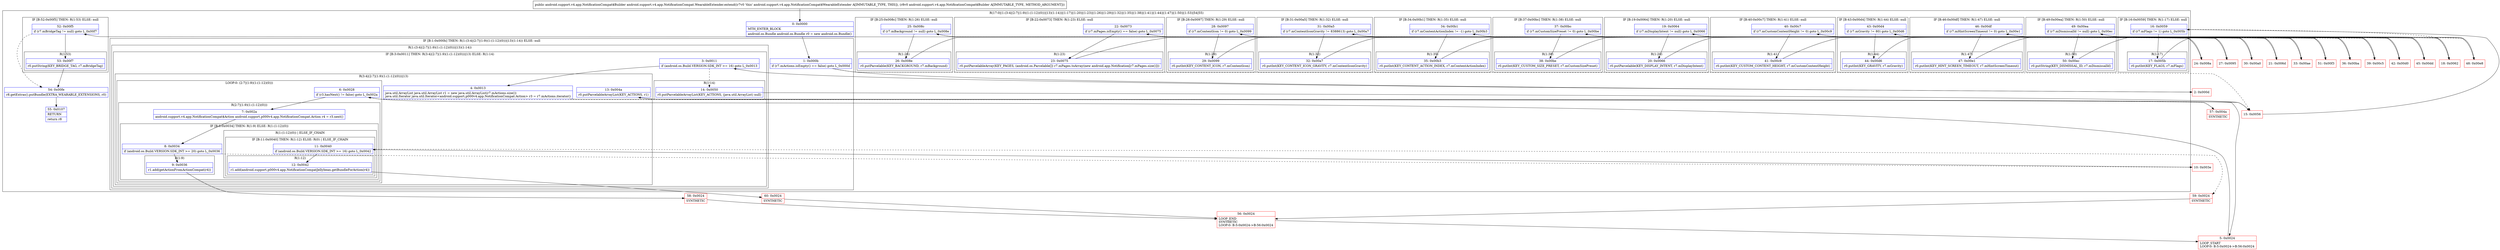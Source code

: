 digraph "CFG forandroid.support.v4.app.NotificationCompat.WearableExtender.extend(Landroid\/support\/v4\/app\/NotificationCompat$Builder;)Landroid\/support\/v4\/app\/NotificationCompat$Builder;" {
subgraph cluster_Region_1213698035 {
label = "R(17:0|(1:(3:4|(2:7|(1:9)(1:(1:12)(0)))|13)(1:14))|(1:17)|(1:20)|(1:23)|(1:26)|(1:29)|(1:32)|(1:35)|(1:38)|(1:41)|(1:44)|(1:47)|(1:50)|(1:53)|54|55)";
node [shape=record,color=blue];
Node_0 [shape=record,label="{0\:\ 0x0000|MTH_ENTER_BLOCK\l|android.os.Bundle android.os.Bundle r0 = new android.os.Bundle()\l}"];
subgraph cluster_IfRegion_558847292 {
label = "IF [B:1:0x000b] THEN: R(1:(3:4|(2:7|(1:9)(1:(1:12)(0)))|13)(1:14)) ELSE: null";
node [shape=record,color=blue];
Node_1 [shape=record,label="{1\:\ 0x000b|if (r7.mActions.isEmpty() == false) goto L_0x000d\l}"];
subgraph cluster_Region_1457381284 {
label = "R(1:(3:4|(2:7|(1:9)(1:(1:12)(0)))|13)(1:14))";
node [shape=record,color=blue];
subgraph cluster_IfRegion_1854552548 {
label = "IF [B:3:0x0011] THEN: R(3:4|(2:7|(1:9)(1:(1:12)(0)))|13) ELSE: R(1:14)";
node [shape=record,color=blue];
Node_3 [shape=record,label="{3\:\ 0x0011|if (android.os.Build.VERSION.SDK_INT \>= 16) goto L_0x0013\l}"];
subgraph cluster_Region_568077564 {
label = "R(3:4|(2:7|(1:9)(1:(1:12)(0)))|13)";
node [shape=record,color=blue];
Node_4 [shape=record,label="{4\:\ 0x0013|java.util.ArrayList java.util.ArrayList r1 = new java.util.ArrayList(r7.mActions.size())\ljava.util.Iterator java.util.Iterator\<android.support.p000v4.app.NotificationCompat.Action\> r3 = r7.mActions.iterator()\l}"];
subgraph cluster_LoopRegion_1110741360 {
label = "LOOP:0: (2:7|(1:9)(1:(1:12)(0)))";
node [shape=record,color=blue];
Node_6 [shape=record,label="{6\:\ 0x0028|if (r3.hasNext() != false) goto L_0x002a\l}"];
subgraph cluster_Region_1532480820 {
label = "R(2:7|(1:9)(1:(1:12)(0)))";
node [shape=record,color=blue];
Node_7 [shape=record,label="{7\:\ 0x002a|android.support.v4.app.NotificationCompat$Action android.support.p000v4.app.NotificationCompat.Action r4 = r3.next()\l}"];
subgraph cluster_IfRegion_389579304 {
label = "IF [B:8:0x0034] THEN: R(1:9) ELSE: R(1:(1:12)(0))";
node [shape=record,color=blue];
Node_8 [shape=record,label="{8\:\ 0x0034|if (android.os.Build.VERSION.SDK_INT \>= 20) goto L_0x0036\l}"];
subgraph cluster_Region_93342897 {
label = "R(1:9)";
node [shape=record,color=blue];
Node_9 [shape=record,label="{9\:\ 0x0036|r1.add(getActionFromActionCompat(r4))\l}"];
}
subgraph cluster_Region_1283838790 {
label = "R(1:(1:12)(0)) | ELSE_IF_CHAIN\l";
node [shape=record,color=blue];
subgraph cluster_IfRegion_1956447629 {
label = "IF [B:11:0x0040] THEN: R(1:12) ELSE: R(0) | ELSE_IF_CHAIN\l";
node [shape=record,color=blue];
Node_11 [shape=record,label="{11\:\ 0x0040|if (android.os.Build.VERSION.SDK_INT \>= 16) goto L_0x0042\l}"];
subgraph cluster_Region_8543578 {
label = "R(1:12)";
node [shape=record,color=blue];
Node_12 [shape=record,label="{12\:\ 0x0042|r1.add(android.support.p000v4.app.NotificationCompatJellybean.getBundleForAction(r4))\l}"];
}
subgraph cluster_Region_1265063907 {
label = "R(0)";
node [shape=record,color=blue];
}
}
}
}
}
}
Node_13 [shape=record,label="{13\:\ 0x004a|r0.putParcelableArrayList(KEY_ACTIONS, r1)\l}"];
}
subgraph cluster_Region_567898097 {
label = "R(1:14)";
node [shape=record,color=blue];
Node_14 [shape=record,label="{14\:\ 0x0050|r0.putParcelableArrayList(KEY_ACTIONS, (java.util.ArrayList) null)\l}"];
}
}
}
}
subgraph cluster_IfRegion_412984677 {
label = "IF [B:16:0x0059] THEN: R(1:17) ELSE: null";
node [shape=record,color=blue];
Node_16 [shape=record,label="{16\:\ 0x0059|if (r7.mFlags != 1) goto L_0x005b\l}"];
subgraph cluster_Region_442958630 {
label = "R(1:17)";
node [shape=record,color=blue];
Node_17 [shape=record,label="{17\:\ 0x005b|r0.putInt(KEY_FLAGS, r7.mFlags)\l}"];
}
}
subgraph cluster_IfRegion_2061523667 {
label = "IF [B:19:0x0064] THEN: R(1:20) ELSE: null";
node [shape=record,color=blue];
Node_19 [shape=record,label="{19\:\ 0x0064|if (r7.mDisplayIntent != null) goto L_0x0066\l}"];
subgraph cluster_Region_1857761166 {
label = "R(1:20)";
node [shape=record,color=blue];
Node_20 [shape=record,label="{20\:\ 0x0066|r0.putParcelable(KEY_DISPLAY_INTENT, r7.mDisplayIntent)\l}"];
}
}
subgraph cluster_IfRegion_1724746095 {
label = "IF [B:22:0x0073] THEN: R(1:23) ELSE: null";
node [shape=record,color=blue];
Node_22 [shape=record,label="{22\:\ 0x0073|if (r7.mPages.isEmpty() == false) goto L_0x0075\l}"];
subgraph cluster_Region_784356713 {
label = "R(1:23)";
node [shape=record,color=blue];
Node_23 [shape=record,label="{23\:\ 0x0075|r0.putParcelableArray(KEY_PAGES, (android.os.Parcelable[]) r7.mPages.toArray(new android.app.Notification[r7.mPages.size()]))\l}"];
}
}
subgraph cluster_IfRegion_400818714 {
label = "IF [B:25:0x008c] THEN: R(1:26) ELSE: null";
node [shape=record,color=blue];
Node_25 [shape=record,label="{25\:\ 0x008c|if (r7.mBackground != null) goto L_0x008e\l}"];
subgraph cluster_Region_1150026151 {
label = "R(1:26)";
node [shape=record,color=blue];
Node_26 [shape=record,label="{26\:\ 0x008e|r0.putParcelable(KEY_BACKGROUND, r7.mBackground)\l}"];
}
}
subgraph cluster_IfRegion_1655126798 {
label = "IF [B:28:0x0097] THEN: R(1:29) ELSE: null";
node [shape=record,color=blue];
Node_28 [shape=record,label="{28\:\ 0x0097|if (r7.mContentIcon != 0) goto L_0x0099\l}"];
subgraph cluster_Region_1716536355 {
label = "R(1:29)";
node [shape=record,color=blue];
Node_29 [shape=record,label="{29\:\ 0x0099|r0.putInt(KEY_CONTENT_ICON, r7.mContentIcon)\l}"];
}
}
subgraph cluster_IfRegion_451531595 {
label = "IF [B:31:0x00a5] THEN: R(1:32) ELSE: null";
node [shape=record,color=blue];
Node_31 [shape=record,label="{31\:\ 0x00a5|if (r7.mContentIconGravity != 8388613) goto L_0x00a7\l}"];
subgraph cluster_Region_1361100856 {
label = "R(1:32)";
node [shape=record,color=blue];
Node_32 [shape=record,label="{32\:\ 0x00a7|r0.putInt(KEY_CONTENT_ICON_GRAVITY, r7.mContentIconGravity)\l}"];
}
}
subgraph cluster_IfRegion_283490184 {
label = "IF [B:34:0x00b1] THEN: R(1:35) ELSE: null";
node [shape=record,color=blue];
Node_34 [shape=record,label="{34\:\ 0x00b1|if (r7.mContentActionIndex != \-1) goto L_0x00b3\l}"];
subgraph cluster_Region_2112339048 {
label = "R(1:35)";
node [shape=record,color=blue];
Node_35 [shape=record,label="{35\:\ 0x00b3|r0.putInt(KEY_CONTENT_ACTION_INDEX, r7.mContentActionIndex)\l}"];
}
}
subgraph cluster_IfRegion_656839516 {
label = "IF [B:37:0x00bc] THEN: R(1:38) ELSE: null";
node [shape=record,color=blue];
Node_37 [shape=record,label="{37\:\ 0x00bc|if (r7.mCustomSizePreset != 0) goto L_0x00be\l}"];
subgraph cluster_Region_1497504586 {
label = "R(1:38)";
node [shape=record,color=blue];
Node_38 [shape=record,label="{38\:\ 0x00be|r0.putInt(KEY_CUSTOM_SIZE_PRESET, r7.mCustomSizePreset)\l}"];
}
}
subgraph cluster_IfRegion_2088936445 {
label = "IF [B:40:0x00c7] THEN: R(1:41) ELSE: null";
node [shape=record,color=blue];
Node_40 [shape=record,label="{40\:\ 0x00c7|if (r7.mCustomContentHeight != 0) goto L_0x00c9\l}"];
subgraph cluster_Region_1029123357 {
label = "R(1:41)";
node [shape=record,color=blue];
Node_41 [shape=record,label="{41\:\ 0x00c9|r0.putInt(KEY_CUSTOM_CONTENT_HEIGHT, r7.mCustomContentHeight)\l}"];
}
}
subgraph cluster_IfRegion_673531053 {
label = "IF [B:43:0x00d4] THEN: R(1:44) ELSE: null";
node [shape=record,color=blue];
Node_43 [shape=record,label="{43\:\ 0x00d4|if (r7.mGravity != 80) goto L_0x00d6\l}"];
subgraph cluster_Region_1780554639 {
label = "R(1:44)";
node [shape=record,color=blue];
Node_44 [shape=record,label="{44\:\ 0x00d6|r0.putInt(KEY_GRAVITY, r7.mGravity)\l}"];
}
}
subgraph cluster_IfRegion_356642774 {
label = "IF [B:46:0x00df] THEN: R(1:47) ELSE: null";
node [shape=record,color=blue];
Node_46 [shape=record,label="{46\:\ 0x00df|if (r7.mHintScreenTimeout != 0) goto L_0x00e1\l}"];
subgraph cluster_Region_719715935 {
label = "R(1:47)";
node [shape=record,color=blue];
Node_47 [shape=record,label="{47\:\ 0x00e1|r0.putInt(KEY_HINT_SCREEN_TIMEOUT, r7.mHintScreenTimeout)\l}"];
}
}
subgraph cluster_IfRegion_116269649 {
label = "IF [B:49:0x00ea] THEN: R(1:50) ELSE: null";
node [shape=record,color=blue];
Node_49 [shape=record,label="{49\:\ 0x00ea|if (r7.mDismissalId != null) goto L_0x00ec\l}"];
subgraph cluster_Region_1672751106 {
label = "R(1:50)";
node [shape=record,color=blue];
Node_50 [shape=record,label="{50\:\ 0x00ec|r0.putString(KEY_DISMISSAL_ID, r7.mDismissalId)\l}"];
}
}
subgraph cluster_IfRegion_1872426042 {
label = "IF [B:52:0x00f5] THEN: R(1:53) ELSE: null";
node [shape=record,color=blue];
Node_52 [shape=record,label="{52\:\ 0x00f5|if (r7.mBridgeTag != null) goto L_0x00f7\l}"];
subgraph cluster_Region_1737477804 {
label = "R(1:53)";
node [shape=record,color=blue];
Node_53 [shape=record,label="{53\:\ 0x00f7|r0.putString(KEY_BRIDGE_TAG, r7.mBridgeTag)\l}"];
}
}
Node_54 [shape=record,label="{54\:\ 0x00fe|r8.getExtras().putBundle(EXTRA_WEARABLE_EXTENSIONS, r0)\l}"];
Node_55 [shape=record,label="{55\:\ 0x0107|RETURN\l|return r8\l}"];
}
Node_2 [shape=record,color=red,label="{2\:\ 0x000d}"];
Node_5 [shape=record,color=red,label="{5\:\ 0x0024|LOOP_START\lLOOP:0: B:5:0x0024\-\>B:56:0x0024\l}"];
Node_10 [shape=record,color=red,label="{10\:\ 0x003e}"];
Node_15 [shape=record,color=red,label="{15\:\ 0x0056}"];
Node_18 [shape=record,color=red,label="{18\:\ 0x0062}"];
Node_21 [shape=record,color=red,label="{21\:\ 0x006d}"];
Node_24 [shape=record,color=red,label="{24\:\ 0x008a}"];
Node_27 [shape=record,color=red,label="{27\:\ 0x0095}"];
Node_30 [shape=record,color=red,label="{30\:\ 0x00a0}"];
Node_33 [shape=record,color=red,label="{33\:\ 0x00ae}"];
Node_36 [shape=record,color=red,label="{36\:\ 0x00ba}"];
Node_39 [shape=record,color=red,label="{39\:\ 0x00c5}"];
Node_42 [shape=record,color=red,label="{42\:\ 0x00d0}"];
Node_45 [shape=record,color=red,label="{45\:\ 0x00dd}"];
Node_48 [shape=record,color=red,label="{48\:\ 0x00e8}"];
Node_51 [shape=record,color=red,label="{51\:\ 0x00f3}"];
Node_56 [shape=record,color=red,label="{56\:\ 0x0024|LOOP_END\lSYNTHETIC\lLOOP:0: B:5:0x0024\-\>B:56:0x0024\l}"];
Node_57 [shape=record,color=red,label="{57\:\ 0x004a|SYNTHETIC\l}"];
Node_58 [shape=record,color=red,label="{58\:\ 0x0024|SYNTHETIC\l}"];
Node_59 [shape=record,color=red,label="{59\:\ 0x0024|SYNTHETIC\l}"];
Node_60 [shape=record,color=red,label="{60\:\ 0x0024|SYNTHETIC\l}"];
MethodNode[shape=record,label="{public android.support.v4.app.NotificationCompat$Builder android.support.v4.app.NotificationCompat.WearableExtender.extend((r7v0 'this' android.support.v4.app.NotificationCompat$WearableExtender A[IMMUTABLE_TYPE, THIS]), (r8v0 android.support.v4.app.NotificationCompat$Builder A[IMMUTABLE_TYPE, METHOD_ARGUMENT])) }"];
MethodNode -> Node_0;
Node_0 -> Node_1;
Node_1 -> Node_2;
Node_1 -> Node_15[style=dashed];
Node_3 -> Node_4;
Node_3 -> Node_14[style=dashed];
Node_4 -> Node_5;
Node_6 -> Node_7;
Node_6 -> Node_57[style=dashed];
Node_7 -> Node_8;
Node_8 -> Node_9;
Node_8 -> Node_10[style=dashed];
Node_9 -> Node_58;
Node_11 -> Node_12;
Node_11 -> Node_59[style=dashed];
Node_12 -> Node_60;
Node_13 -> Node_15;
Node_14 -> Node_15;
Node_16 -> Node_17;
Node_16 -> Node_18[style=dashed];
Node_17 -> Node_18;
Node_19 -> Node_20;
Node_19 -> Node_21[style=dashed];
Node_20 -> Node_21;
Node_22 -> Node_23;
Node_22 -> Node_24[style=dashed];
Node_23 -> Node_24;
Node_25 -> Node_26;
Node_25 -> Node_27[style=dashed];
Node_26 -> Node_27;
Node_28 -> Node_29;
Node_28 -> Node_30[style=dashed];
Node_29 -> Node_30;
Node_31 -> Node_32;
Node_31 -> Node_33[style=dashed];
Node_32 -> Node_33;
Node_34 -> Node_35;
Node_34 -> Node_36[style=dashed];
Node_35 -> Node_36;
Node_37 -> Node_38;
Node_37 -> Node_39[style=dashed];
Node_38 -> Node_39;
Node_40 -> Node_41;
Node_40 -> Node_42[style=dashed];
Node_41 -> Node_42;
Node_43 -> Node_44;
Node_43 -> Node_45[style=dashed];
Node_44 -> Node_45;
Node_46 -> Node_47;
Node_46 -> Node_48[style=dashed];
Node_47 -> Node_48;
Node_49 -> Node_50;
Node_49 -> Node_51[style=dashed];
Node_50 -> Node_51;
Node_52 -> Node_53;
Node_52 -> Node_54[style=dashed];
Node_53 -> Node_54;
Node_54 -> Node_55;
Node_2 -> Node_3;
Node_5 -> Node_6;
Node_10 -> Node_11;
Node_15 -> Node_16;
Node_18 -> Node_19;
Node_21 -> Node_22;
Node_24 -> Node_25;
Node_27 -> Node_28;
Node_30 -> Node_31;
Node_33 -> Node_34;
Node_36 -> Node_37;
Node_39 -> Node_40;
Node_42 -> Node_43;
Node_45 -> Node_46;
Node_48 -> Node_49;
Node_51 -> Node_52;
Node_56 -> Node_5;
Node_57 -> Node_13;
Node_58 -> Node_56;
Node_59 -> Node_56;
Node_60 -> Node_56;
}

